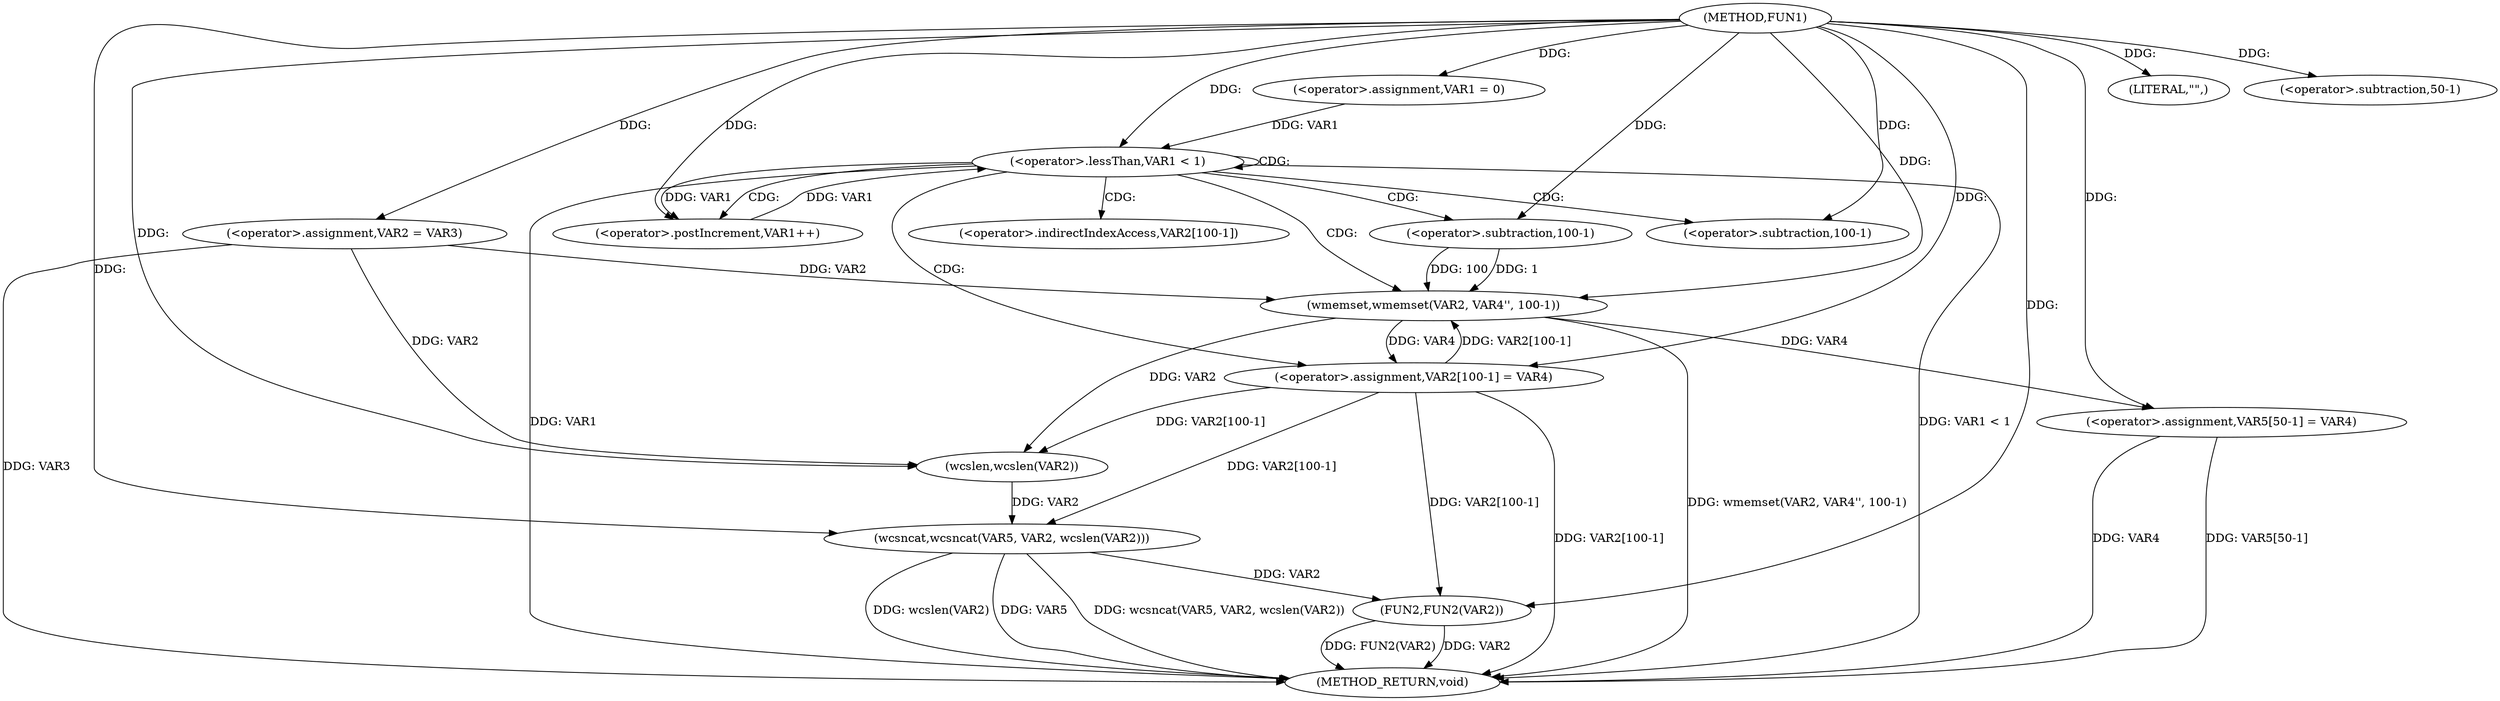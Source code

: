 digraph FUN1 {  
"1000100" [label = "(METHOD,FUN1)" ]
"1000147" [label = "(METHOD_RETURN,void)" ]
"1000105" [label = "(<operator>.assignment,VAR2 = VAR3)" ]
"1000109" [label = "(<operator>.assignment,VAR1 = 0)" ]
"1000112" [label = "(<operator>.lessThan,VAR1 < 1)" ]
"1000115" [label = "(<operator>.postIncrement,VAR1++)" ]
"1000118" [label = "(wmemset,wmemset(VAR2, VAR4'', 100-1))" ]
"1000121" [label = "(<operator>.subtraction,100-1)" ]
"1000124" [label = "(<operator>.assignment,VAR2[100-1] = VAR4)" ]
"1000127" [label = "(<operator>.subtraction,100-1)" ]
"1000132" [label = "(LITERAL,\"\",)" ]
"1000133" [label = "(wcsncat,wcsncat(VAR5, VAR2, wcslen(VAR2)))" ]
"1000136" [label = "(wcslen,wcslen(VAR2))" ]
"1000138" [label = "(<operator>.assignment,VAR5[50-1] = VAR4)" ]
"1000141" [label = "(<operator>.subtraction,50-1)" ]
"1000145" [label = "(FUN2,FUN2(VAR2))" ]
"1000125" [label = "(<operator>.indirectIndexAccess,VAR2[100-1])" ]
  "1000124" -> "1000147"  [ label = "DDG: VAR2[100-1]"] 
  "1000105" -> "1000147"  [ label = "DDG: VAR3"] 
  "1000118" -> "1000147"  [ label = "DDG: wmemset(VAR2, VAR4'', 100-1)"] 
  "1000112" -> "1000147"  [ label = "DDG: VAR1"] 
  "1000145" -> "1000147"  [ label = "DDG: VAR2"] 
  "1000138" -> "1000147"  [ label = "DDG: VAR5[50-1]"] 
  "1000138" -> "1000147"  [ label = "DDG: VAR4"] 
  "1000133" -> "1000147"  [ label = "DDG: VAR5"] 
  "1000133" -> "1000147"  [ label = "DDG: wcsncat(VAR5, VAR2, wcslen(VAR2))"] 
  "1000112" -> "1000147"  [ label = "DDG: VAR1 < 1"] 
  "1000133" -> "1000147"  [ label = "DDG: wcslen(VAR2)"] 
  "1000145" -> "1000147"  [ label = "DDG: FUN2(VAR2)"] 
  "1000100" -> "1000105"  [ label = "DDG: "] 
  "1000100" -> "1000109"  [ label = "DDG: "] 
  "1000109" -> "1000112"  [ label = "DDG: VAR1"] 
  "1000115" -> "1000112"  [ label = "DDG: VAR1"] 
  "1000100" -> "1000112"  [ label = "DDG: "] 
  "1000112" -> "1000115"  [ label = "DDG: VAR1"] 
  "1000100" -> "1000115"  [ label = "DDG: "] 
  "1000124" -> "1000118"  [ label = "DDG: VAR2[100-1]"] 
  "1000105" -> "1000118"  [ label = "DDG: VAR2"] 
  "1000100" -> "1000118"  [ label = "DDG: "] 
  "1000121" -> "1000118"  [ label = "DDG: 100"] 
  "1000121" -> "1000118"  [ label = "DDG: 1"] 
  "1000100" -> "1000121"  [ label = "DDG: "] 
  "1000118" -> "1000124"  [ label = "DDG: VAR4"] 
  "1000100" -> "1000124"  [ label = "DDG: "] 
  "1000100" -> "1000127"  [ label = "DDG: "] 
  "1000100" -> "1000132"  [ label = "DDG: "] 
  "1000100" -> "1000133"  [ label = "DDG: "] 
  "1000124" -> "1000133"  [ label = "DDG: VAR2[100-1]"] 
  "1000136" -> "1000133"  [ label = "DDG: VAR2"] 
  "1000124" -> "1000136"  [ label = "DDG: VAR2[100-1]"] 
  "1000118" -> "1000136"  [ label = "DDG: VAR2"] 
  "1000105" -> "1000136"  [ label = "DDG: VAR2"] 
  "1000100" -> "1000136"  [ label = "DDG: "] 
  "1000100" -> "1000138"  [ label = "DDG: "] 
  "1000118" -> "1000138"  [ label = "DDG: VAR4"] 
  "1000100" -> "1000141"  [ label = "DDG: "] 
  "1000124" -> "1000145"  [ label = "DDG: VAR2[100-1]"] 
  "1000133" -> "1000145"  [ label = "DDG: VAR2"] 
  "1000100" -> "1000145"  [ label = "DDG: "] 
  "1000112" -> "1000112"  [ label = "CDG: "] 
  "1000112" -> "1000121"  [ label = "CDG: "] 
  "1000112" -> "1000124"  [ label = "CDG: "] 
  "1000112" -> "1000125"  [ label = "CDG: "] 
  "1000112" -> "1000115"  [ label = "CDG: "] 
  "1000112" -> "1000118"  [ label = "CDG: "] 
  "1000112" -> "1000127"  [ label = "CDG: "] 
}

